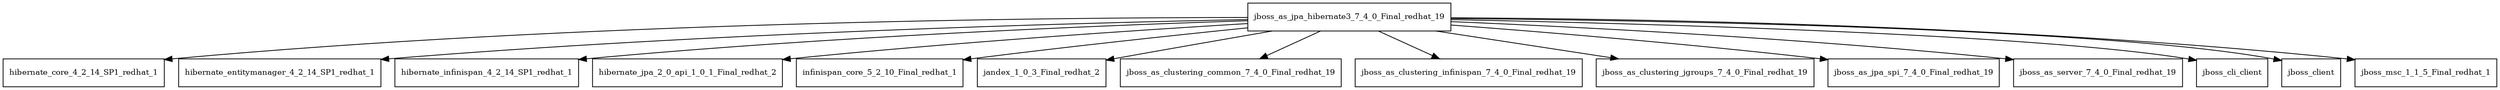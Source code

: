 digraph jboss_as_jpa_hibernate3_7_4_0_Final_redhat_19_dependencies {
  node [shape = box, fontsize=10.0];
  jboss_as_jpa_hibernate3_7_4_0_Final_redhat_19 -> hibernate_core_4_2_14_SP1_redhat_1;
  jboss_as_jpa_hibernate3_7_4_0_Final_redhat_19 -> hibernate_entitymanager_4_2_14_SP1_redhat_1;
  jboss_as_jpa_hibernate3_7_4_0_Final_redhat_19 -> hibernate_infinispan_4_2_14_SP1_redhat_1;
  jboss_as_jpa_hibernate3_7_4_0_Final_redhat_19 -> hibernate_jpa_2_0_api_1_0_1_Final_redhat_2;
  jboss_as_jpa_hibernate3_7_4_0_Final_redhat_19 -> infinispan_core_5_2_10_Final_redhat_1;
  jboss_as_jpa_hibernate3_7_4_0_Final_redhat_19 -> jandex_1_0_3_Final_redhat_2;
  jboss_as_jpa_hibernate3_7_4_0_Final_redhat_19 -> jboss_as_clustering_common_7_4_0_Final_redhat_19;
  jboss_as_jpa_hibernate3_7_4_0_Final_redhat_19 -> jboss_as_clustering_infinispan_7_4_0_Final_redhat_19;
  jboss_as_jpa_hibernate3_7_4_0_Final_redhat_19 -> jboss_as_clustering_jgroups_7_4_0_Final_redhat_19;
  jboss_as_jpa_hibernate3_7_4_0_Final_redhat_19 -> jboss_as_jpa_spi_7_4_0_Final_redhat_19;
  jboss_as_jpa_hibernate3_7_4_0_Final_redhat_19 -> jboss_as_server_7_4_0_Final_redhat_19;
  jboss_as_jpa_hibernate3_7_4_0_Final_redhat_19 -> jboss_cli_client;
  jboss_as_jpa_hibernate3_7_4_0_Final_redhat_19 -> jboss_client;
  jboss_as_jpa_hibernate3_7_4_0_Final_redhat_19 -> jboss_msc_1_1_5_Final_redhat_1;
}

